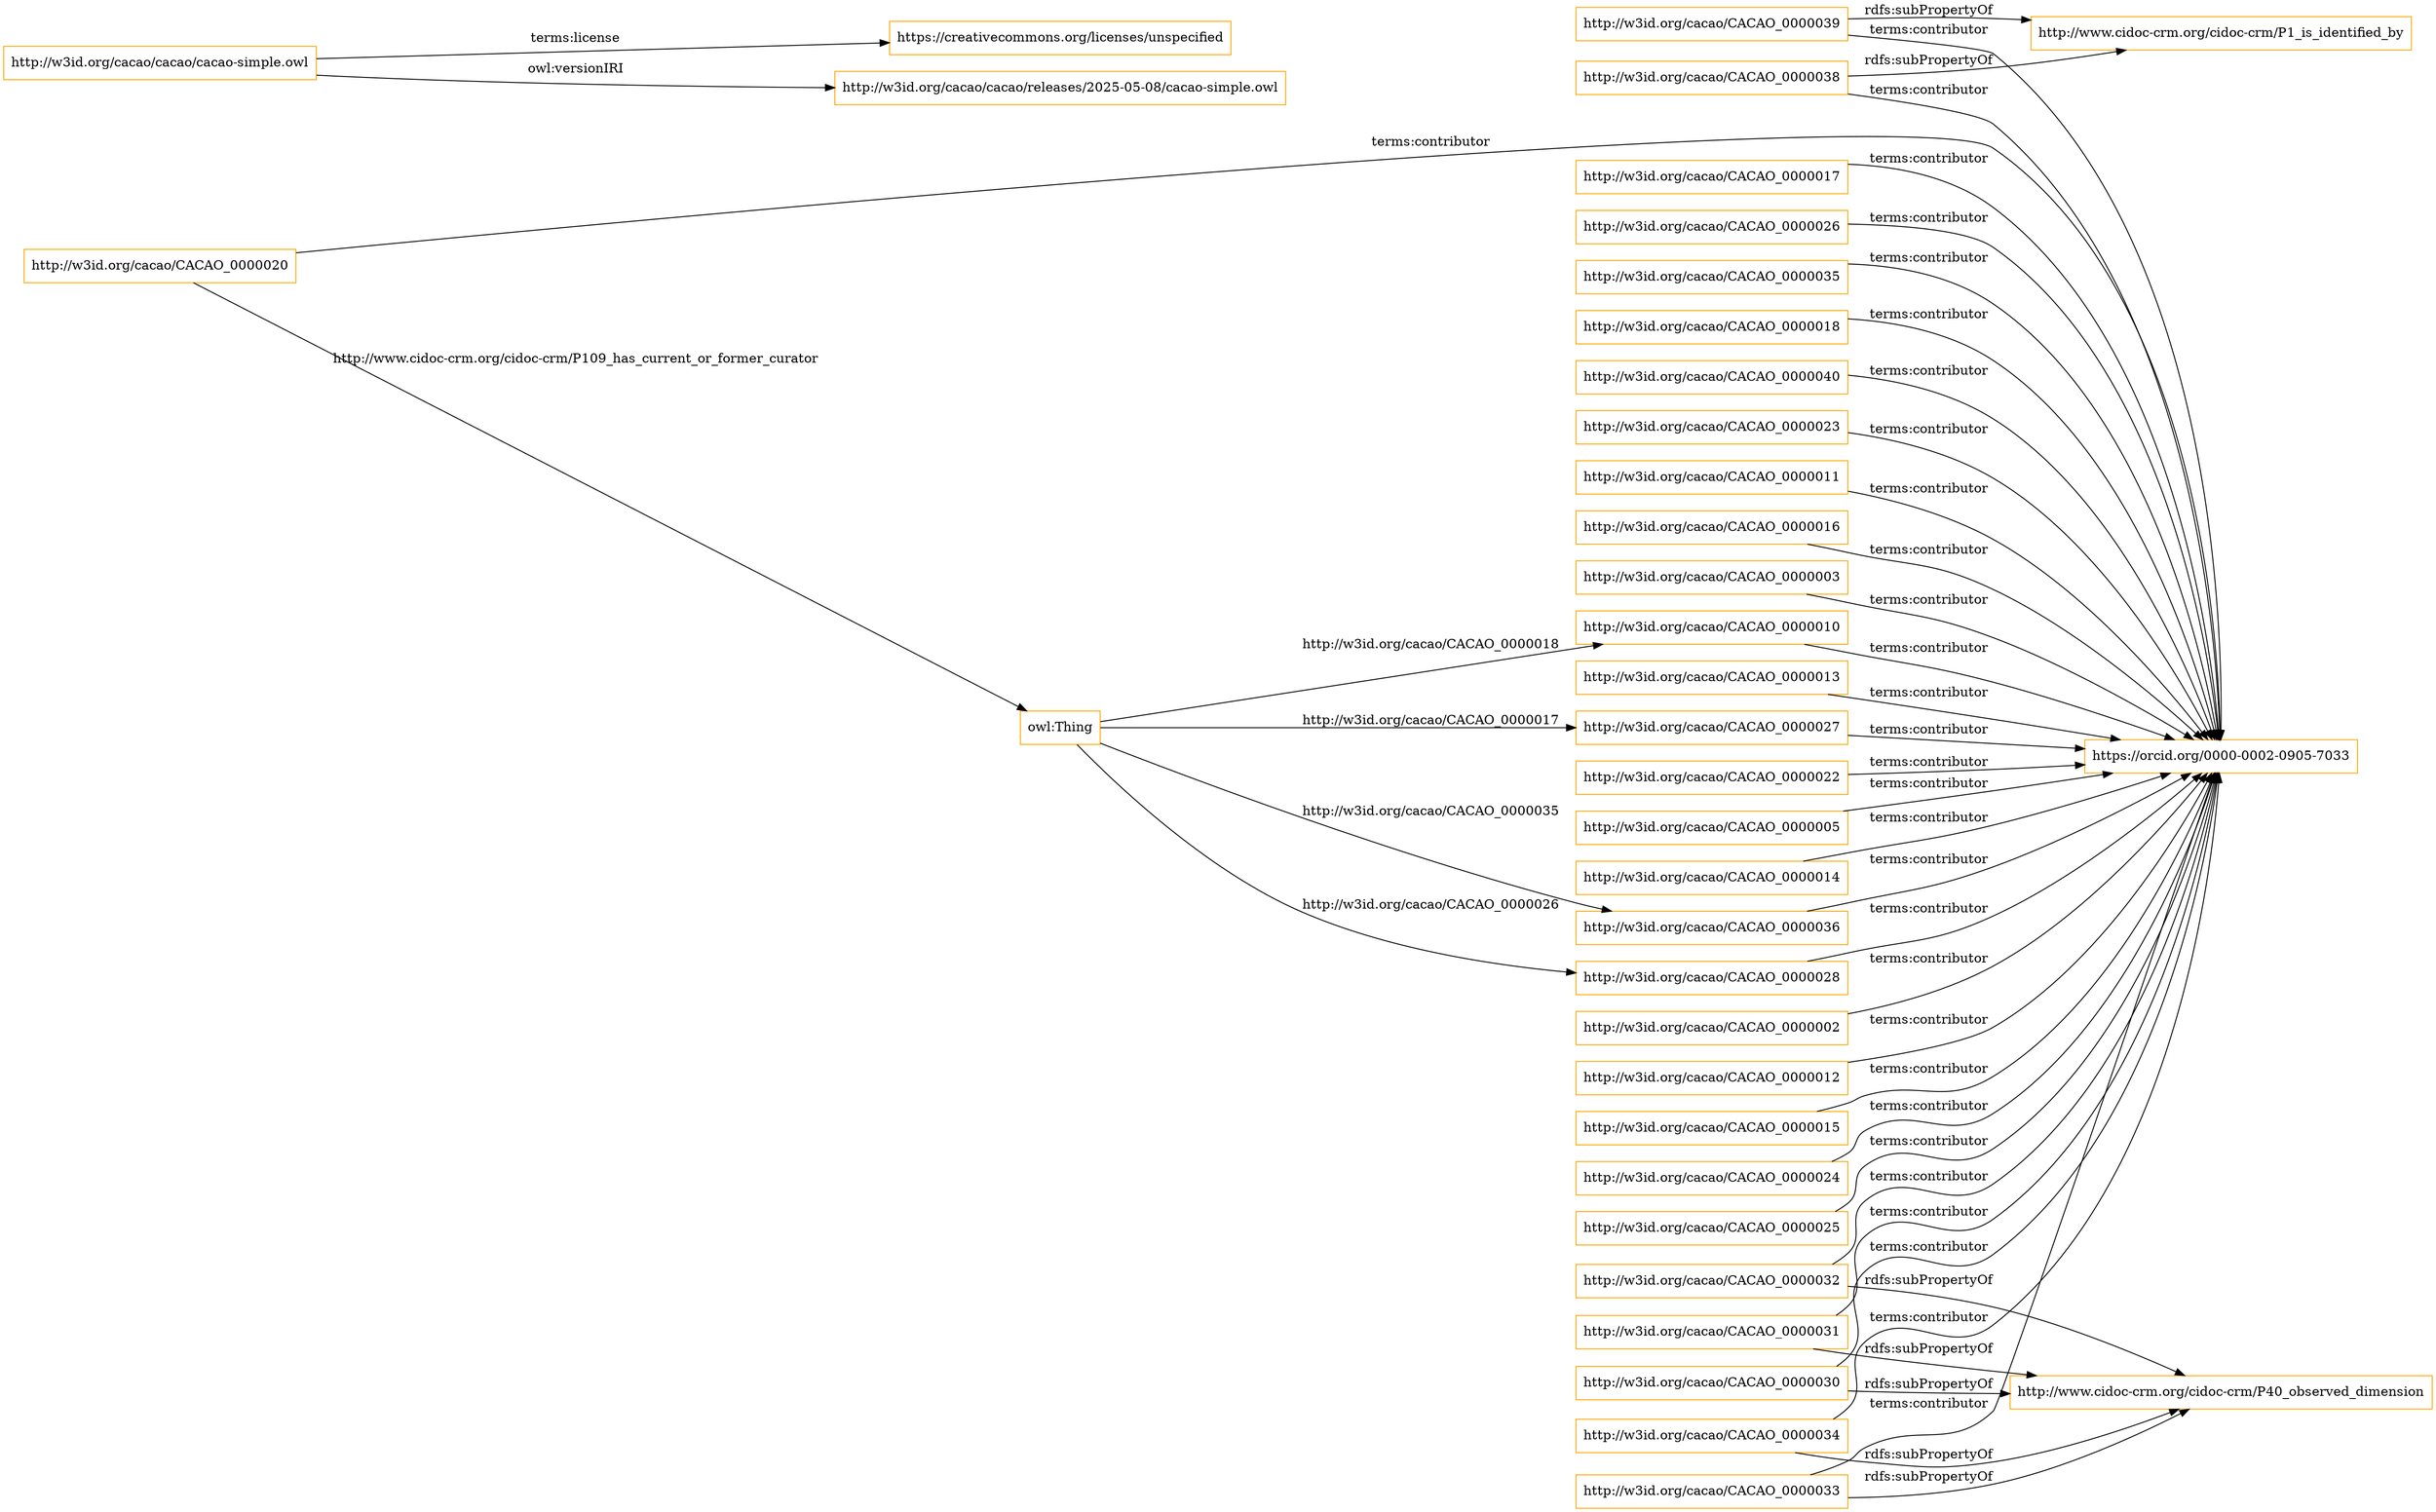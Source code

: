 digraph ar2dtool_diagram { 
rankdir=LR;
size="1501"
node [shape = rectangle, color="orange"]; "http://w3id.org/cacao/CACAO_0000023" "http://w3id.org/cacao/CACAO_0000011" "http://w3id.org/cacao/CACAO_0000016" "http://w3id.org/cacao/CACAO_0000003" "http://w3id.org/cacao/CACAO_0000028" "http://w3id.org/cacao/CACAO_0000013" "http://w3id.org/cacao/CACAO_0000010" "http://w3id.org/cacao/CACAO_0000022" "http://w3id.org/cacao/CACAO_0000005" "http://w3id.org/cacao/CACAO_0000014" "http://w3id.org/cacao/CACAO_0000027" "http://w3id.org/cacao/CACAO_0000020" "http://w3id.org/cacao/CACAO_0000002" "http://w3id.org/cacao/CACAO_0000012" "http://w3id.org/cacao/CACAO_0000015" "http://w3id.org/cacao/CACAO_0000024" "http://w3id.org/cacao/CACAO_0000025" "http://w3id.org/cacao/CACAO_0000036" ; /*classes style*/
	"http://w3id.org/cacao/CACAO_0000017" -> "https://orcid.org/0000-0002-0905-7033" [ label = "terms:contributor" ];
	"http://w3id.org/cacao/CACAO_0000020" -> "https://orcid.org/0000-0002-0905-7033" [ label = "terms:contributor" ];
	"http://w3id.org/cacao/CACAO_0000026" -> "https://orcid.org/0000-0002-0905-7033" [ label = "terms:contributor" ];
	"http://w3id.org/cacao/CACAO_0000035" -> "https://orcid.org/0000-0002-0905-7033" [ label = "terms:contributor" ];
	"http://w3id.org/cacao/CACAO_0000010" -> "https://orcid.org/0000-0002-0905-7033" [ label = "terms:contributor" ];
	"http://w3id.org/cacao/CACAO_0000016" -> "https://orcid.org/0000-0002-0905-7033" [ label = "terms:contributor" ];
	"http://w3id.org/cacao/CACAO_0000025" -> "https://orcid.org/0000-0002-0905-7033" [ label = "terms:contributor" ];
	"http://w3id.org/cacao/CACAO_0000034" -> "https://orcid.org/0000-0002-0905-7033" [ label = "terms:contributor" ];
	"http://w3id.org/cacao/CACAO_0000034" -> "http://www.cidoc-crm.org/cidoc-crm/P40_observed_dimension" [ label = "rdfs:subPropertyOf" ];
	"http://w3id.org/cacao/CACAO_0000015" -> "https://orcid.org/0000-0002-0905-7033" [ label = "terms:contributor" ];
	"http://w3id.org/cacao/CACAO_0000024" -> "https://orcid.org/0000-0002-0905-7033" [ label = "terms:contributor" ];
	"http://w3id.org/cacao/CACAO_0000005" -> "https://orcid.org/0000-0002-0905-7033" [ label = "terms:contributor" ];
	"http://w3id.org/cacao/CACAO_0000033" -> "https://orcid.org/0000-0002-0905-7033" [ label = "terms:contributor" ];
	"http://w3id.org/cacao/CACAO_0000033" -> "http://www.cidoc-crm.org/cidoc-crm/P40_observed_dimension" [ label = "rdfs:subPropertyOf" ];
	"http://w3id.org/cacao/CACAO_0000039" -> "https://orcid.org/0000-0002-0905-7033" [ label = "terms:contributor" ];
	"http://w3id.org/cacao/CACAO_0000039" -> "http://www.cidoc-crm.org/cidoc-crm/P1_is_identified_by" [ label = "rdfs:subPropertyOf" ];
	"http://w3id.org/cacao/CACAO_0000014" -> "https://orcid.org/0000-0002-0905-7033" [ label = "terms:contributor" ];
	"http://w3id.org/cacao/CACAO_0000023" -> "https://orcid.org/0000-0002-0905-7033" [ label = "terms:contributor" ];
	"http://w3id.org/cacao/CACAO_0000032" -> "https://orcid.org/0000-0002-0905-7033" [ label = "terms:contributor" ];
	"http://w3id.org/cacao/CACAO_0000032" -> "http://www.cidoc-crm.org/cidoc-crm/P40_observed_dimension" [ label = "rdfs:subPropertyOf" ];
	"http://w3id.org/cacao/CACAO_0000038" -> "https://orcid.org/0000-0002-0905-7033" [ label = "terms:contributor" ];
	"http://w3id.org/cacao/CACAO_0000038" -> "http://www.cidoc-crm.org/cidoc-crm/P1_is_identified_by" [ label = "rdfs:subPropertyOf" ];
	"http://w3id.org/cacao/CACAO_0000013" -> "https://orcid.org/0000-0002-0905-7033" [ label = "terms:contributor" ];
	"http://w3id.org/cacao/CACAO_0000022" -> "https://orcid.org/0000-0002-0905-7033" [ label = "terms:contributor" ];
	"http://w3id.org/cacao/CACAO_0000028" -> "https://orcid.org/0000-0002-0905-7033" [ label = "terms:contributor" ];
	"http://w3id.org/cacao/CACAO_0000003" -> "https://orcid.org/0000-0002-0905-7033" [ label = "terms:contributor" ];
	"http://w3id.org/cacao/CACAO_0000031" -> "https://orcid.org/0000-0002-0905-7033" [ label = "terms:contributor" ];
	"http://w3id.org/cacao/CACAO_0000031" -> "http://www.cidoc-crm.org/cidoc-crm/P40_observed_dimension" [ label = "rdfs:subPropertyOf" ];
	"http://w3id.org/cacao/CACAO_0000012" -> "https://orcid.org/0000-0002-0905-7033" [ label = "terms:contributor" ];
	"http://w3id.org/cacao/CACAO_0000018" -> "https://orcid.org/0000-0002-0905-7033" [ label = "terms:contributor" ];
	"http://w3id.org/cacao/CACAO_0000040" -> "https://orcid.org/0000-0002-0905-7033" [ label = "terms:contributor" ];
	"http://w3id.org/cacao/CACAO_0000027" -> "https://orcid.org/0000-0002-0905-7033" [ label = "terms:contributor" ];
	"http://w3id.org/cacao/cacao/cacao-simple.owl" -> "https://creativecommons.org/licenses/unspecified" [ label = "terms:license" ];
	"http://w3id.org/cacao/cacao/cacao-simple.owl" -> "http://w3id.org/cacao/cacao/releases/2025-05-08/cacao-simple.owl" [ label = "owl:versionIRI" ];
	"http://w3id.org/cacao/CACAO_0000002" -> "https://orcid.org/0000-0002-0905-7033" [ label = "terms:contributor" ];
	"http://w3id.org/cacao/CACAO_0000030" -> "https://orcid.org/0000-0002-0905-7033" [ label = "terms:contributor" ];
	"http://w3id.org/cacao/CACAO_0000030" -> "http://www.cidoc-crm.org/cidoc-crm/P40_observed_dimension" [ label = "rdfs:subPropertyOf" ];
	"http://w3id.org/cacao/CACAO_0000036" -> "https://orcid.org/0000-0002-0905-7033" [ label = "terms:contributor" ];
	"http://w3id.org/cacao/CACAO_0000011" -> "https://orcid.org/0000-0002-0905-7033" [ label = "terms:contributor" ];
	"http://w3id.org/cacao/CACAO_0000020" -> "owl:Thing" [ label = "http://www.cidoc-crm.org/cidoc-crm/P109_has_current_or_former_curator" ];
	"owl:Thing" -> "http://w3id.org/cacao/CACAO_0000036" [ label = "http://w3id.org/cacao/CACAO_0000035" ];
	"owl:Thing" -> "http://w3id.org/cacao/CACAO_0000010" [ label = "http://w3id.org/cacao/CACAO_0000018" ];
	"owl:Thing" -> "http://w3id.org/cacao/CACAO_0000027" [ label = "http://w3id.org/cacao/CACAO_0000017" ];
	"owl:Thing" -> "http://w3id.org/cacao/CACAO_0000028" [ label = "http://w3id.org/cacao/CACAO_0000026" ];

}
